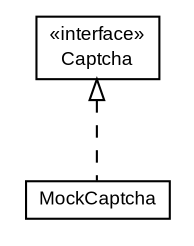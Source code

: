 #!/usr/local/bin/dot
#
# Class diagram 
# Generated by UmlGraph version 4.6 (http://www.spinellis.gr/sw/umlgraph)
#

digraph G {
	edge [fontname="arial",fontsize=10,labelfontname="arial",labelfontsize=10];
	node [fontname="arial",fontsize=10,shape=plaintext];
	// com.octo.captcha.MockCaptcha
	c5 [label=<<table border="0" cellborder="1" cellspacing="0" cellpadding="2" port="p" href="./MockCaptcha.html">
		<tr><td><table border="0" cellspacing="0" cellpadding="1">
			<tr><td> MockCaptcha </td></tr>
		</table></td></tr>
		</table>>, fontname="arial", fontcolor="black", fontsize=9.0];
	//com.octo.captcha.MockCaptcha implements com.octo.captcha.Captcha
	c7:p -> c5:p [dir=back,arrowtail=empty,style=dashed];
	// com.octo.captcha.Captcha
	c7 [label=<<table border="0" cellborder="1" cellspacing="0" cellpadding="2" port="p" href="http://java.sun.com/j2se/1.4.2/docs/api/com/octo/captcha/Captcha.html">
		<tr><td><table border="0" cellspacing="0" cellpadding="1">
			<tr><td> &laquo;interface&raquo; </td></tr>
			<tr><td> Captcha </td></tr>
		</table></td></tr>
		</table>>, fontname="arial", fontcolor="black", fontsize=9.0];
}

